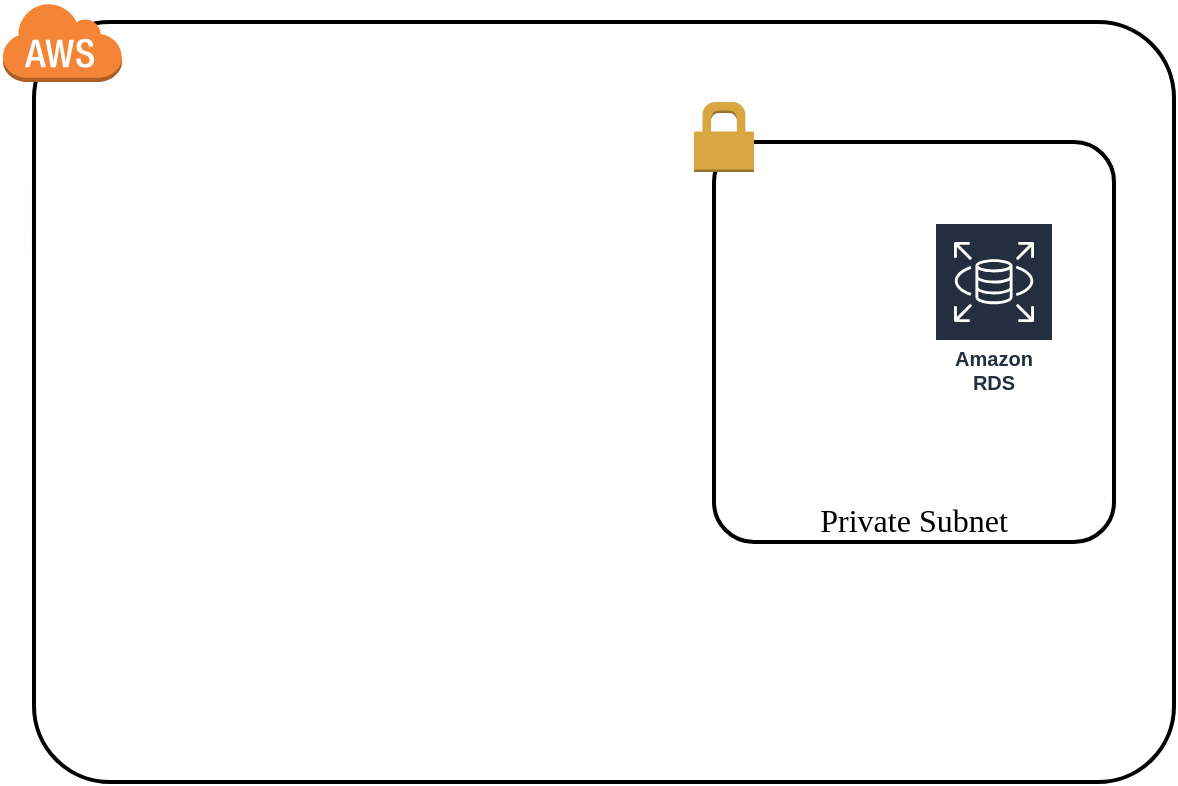 <mxfile version="28.1.1">
  <diagram name="Page-1" id="jkCQAeMUFBe3ucYyvj8W">
    <mxGraphModel dx="946" dy="586" grid="1" gridSize="10" guides="1" tooltips="1" connect="1" arrows="1" fold="1" page="1" pageScale="1" pageWidth="827" pageHeight="1169" math="0" shadow="0">
      <root>
        <mxCell id="0" />
        <mxCell id="1" parent="0" />
        <mxCell id="yuaAU4oNQzj9c3a-O42F-1" value="" style="rounded=1;arcSize=10;dashed=0;fillColor=none;gradientColor=none;strokeWidth=2;" vertex="1" parent="1">
          <mxGeometry x="430" y="150" width="570" height="380" as="geometry" />
        </mxCell>
        <mxCell id="yuaAU4oNQzj9c3a-O42F-2" value="" style="dashed=0;html=1;shape=mxgraph.aws3.cloud;fillColor=#F58536;gradientColor=none;dashed=0;" vertex="1" parent="1">
          <mxGeometry x="414" y="140" width="60" height="40" as="geometry" />
        </mxCell>
        <object label="Private Subnet" id="yuaAU4oNQzj9c3a-O42F-3">
          <mxCell style="rounded=1;arcSize=10;dashed=0;fillColor=none;gradientColor=none;strokeWidth=2;verticalAlign=bottom;labelBackgroundColor=none;fontFamily=Verdana;fontSize=16;" vertex="1" parent="1">
            <mxGeometry x="770" y="210" width="200" height="200" as="geometry" />
          </mxCell>
        </object>
        <mxCell id="yuaAU4oNQzj9c3a-O42F-4" value="" style="dashed=0;html=1;shape=mxgraph.aws3.permissions;fillColor=#D9A741;gradientColor=none;dashed=0;" vertex="1" parent="1">
          <mxGeometry x="760" y="190" width="30" height="35" as="geometry" />
        </mxCell>
        <mxCell id="yuaAU4oNQzj9c3a-O42F-7" value="Amazon RDS" style="sketch=0;outlineConnect=0;fontColor=#232F3E;gradientColor=none;strokeColor=#ffffff;fillColor=#232F3E;dashed=0;verticalLabelPosition=middle;verticalAlign=bottom;align=center;html=1;whiteSpace=wrap;fontSize=10;fontStyle=1;spacing=3;shape=mxgraph.aws4.productIcon;prIcon=mxgraph.aws4.rds;" vertex="1" parent="1">
          <mxGeometry x="880" y="250" width="60" height="90" as="geometry" />
        </mxCell>
      </root>
    </mxGraphModel>
  </diagram>
</mxfile>
